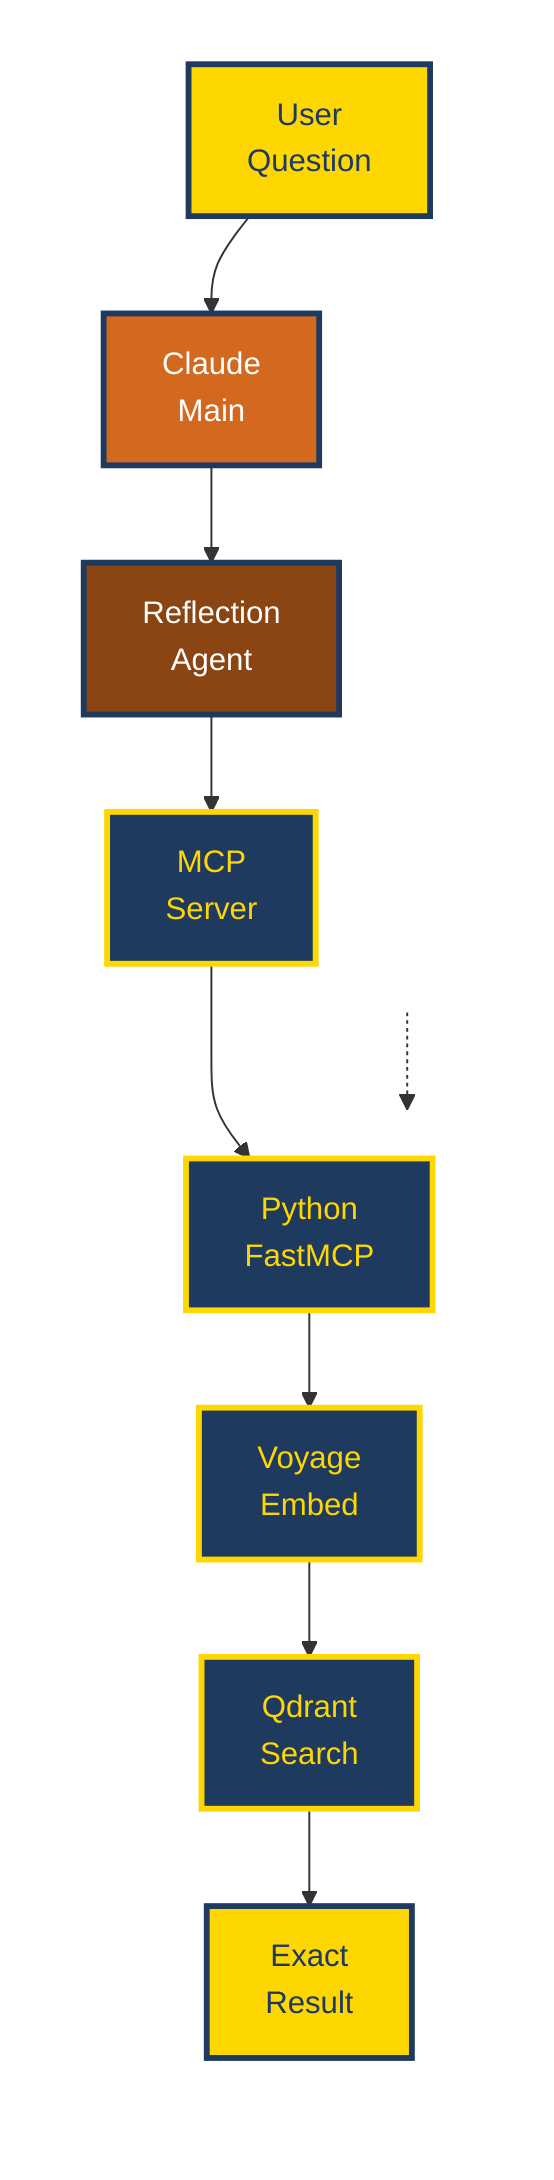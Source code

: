 flowchart TB
    subgraph Row1[" "]
        A[User<br/>Question] --> B[Claude<br/>Main]
        B --> C[Reflection<br/>Agent]
        C --> D[MCP<br/>Server]
    end
    
    subgraph Row2[" "]
        D --> E[Python<br/>FastMCP]
        E --> F[Voyage<br/>Embed]
        F --> G[Qdrant<br/>Search]
        G --> H[Exact<br/>Result]
    end
    
    Row1 -.-> Row2
    
    classDef userStyle fill:#FFD700,stroke:#1e3a5f,stroke-width:3px,color:#1e3a5f
    classDef claudeStyle fill:#D2691E,stroke:#1e3a5f,stroke-width:3px,color:#fff
    classDef agentStyle fill:#8B4513,stroke:#1e3a5f,stroke-width:3px,color:#fff
    classDef techStyle fill:#1e3a5f,stroke:#FFD700,stroke-width:3px,color:#FFD700
    classDef successStyle fill:#FFD700,stroke:#1e3a5f,stroke-width:3px,color:#1e3a5f
    
    class A userStyle
    class B claudeStyle
    class C agentStyle
    class D,E,F,G techStyle
    class H successStyle
    
    style Row1 fill:transparent,stroke:none
    style Row2 fill:transparent,stroke:none